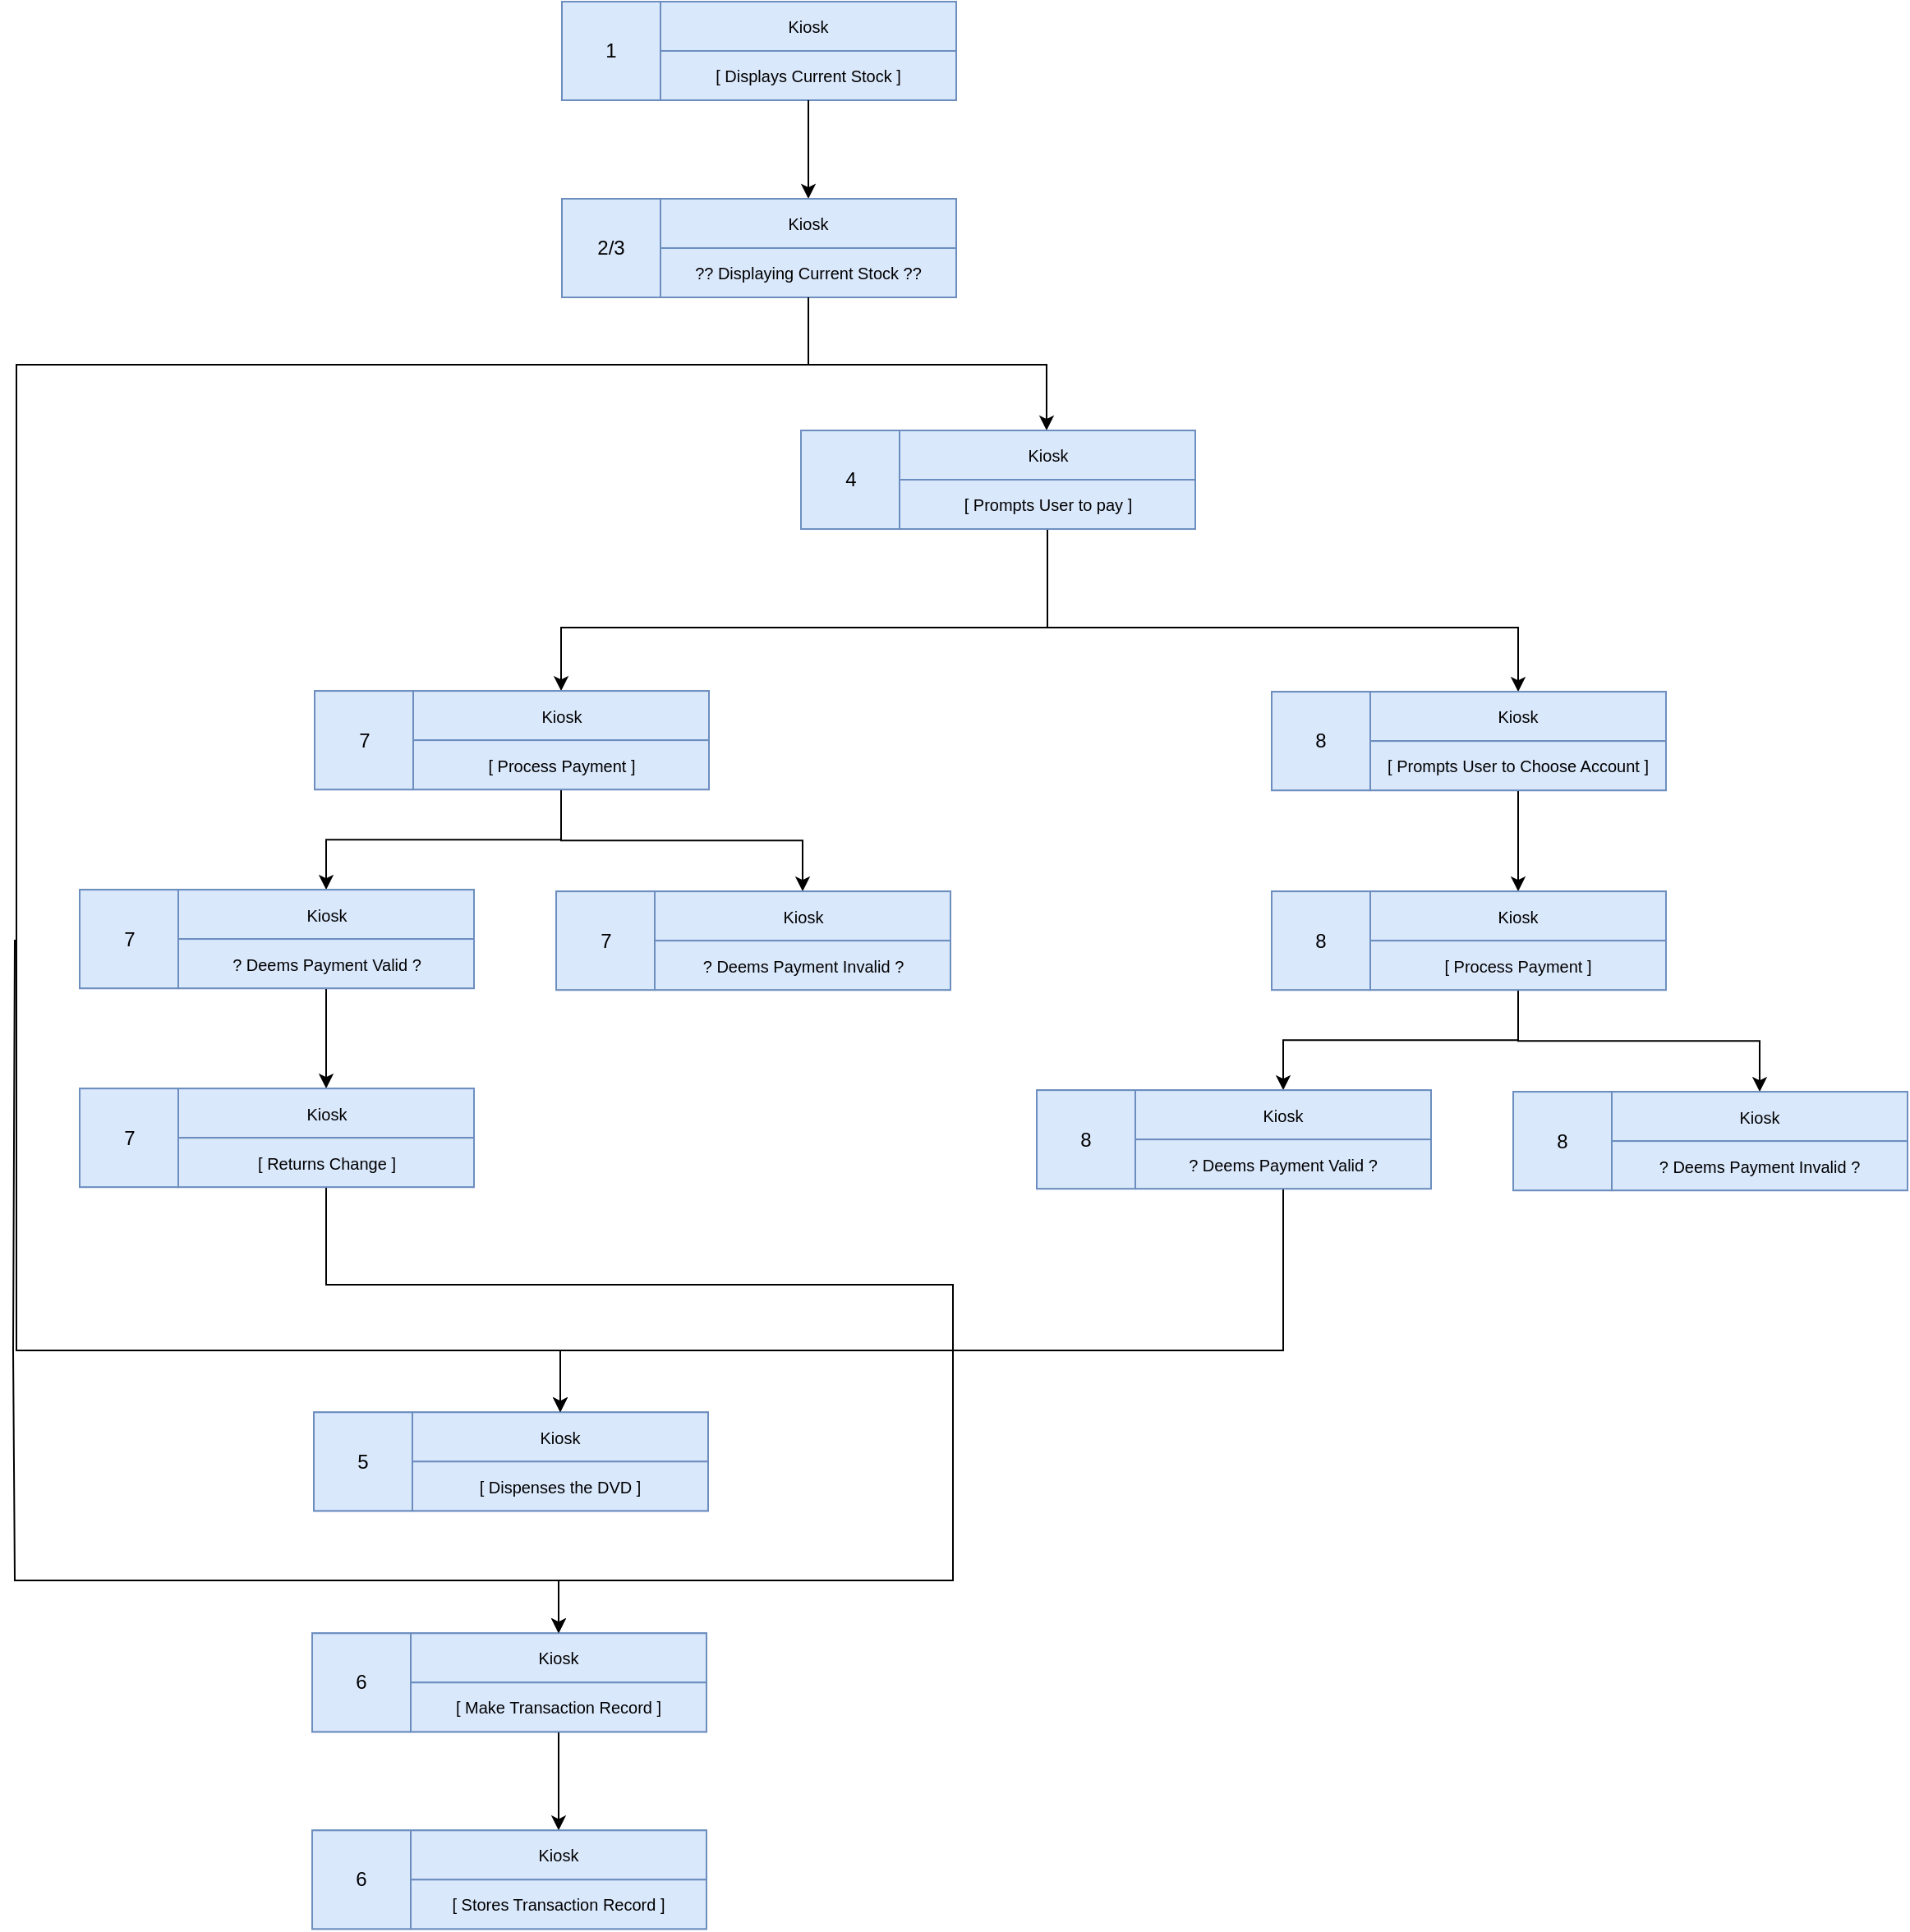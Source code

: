 <mxfile version="11.1.4" type="device"><diagram id="VW8h7AR9d6UCQnMIyFME" name="Page-1"><mxGraphModel dx="3671" dy="1494" grid="1" gridSize="10" guides="1" tooltips="1" connect="1" arrows="1" fold="1" page="1" pageScale="1" pageWidth="827" pageHeight="1169" math="0" shadow="0"><root><mxCell id="0"/><mxCell id="1" parent="0"/><mxCell id="rNA3uLsN9g1m54qxnN43-9" value="" style="rounded=0;whiteSpace=wrap;html=1;fillColor=#dae8fc;strokeColor=#6c8ebf;" parent="1" vertex="1"><mxGeometry x="293" y="59" width="240" height="60" as="geometry"/></mxCell><mxCell id="rNA3uLsN9g1m54qxnN43-10" value="1&lt;span style=&quot;font-family: &amp;#34;helvetica&amp;#34; , &amp;#34;arial&amp;#34; , sans-serif ; font-size: 0px ; white-space: nowrap&quot;&gt;%3CmxGraphModel%3E%3Croot%3E%3CmxCell%20id%3D%220%22%2F%3E%3CmxCell%20id%3D%221%22%20parent%3D%220%22%2F%3E%3CmxCell%20id%3D%222%22%20value%3D%22%22%20style%3D%22rounded%3D0%3BwhiteSpace%3Dwrap%3Bhtml%3D1%3B%22%20vertex%3D%221%22%20parent%3D%221%22%3E%3CmxGeometry%20x%3D%22140%22%20y%3D%22110%22%20width%3D%22180%22%20height%3D%2230%22%20as%3D%22geometry%22%2F%3E%3C%2FmxCell%3E%3C%2Froot%3E%3C%2FmxGraphModel%3E&lt;/span&gt;" style="rounded=0;whiteSpace=wrap;html=1;fillColor=#dae8fc;strokeColor=#6c8ebf;" parent="1" vertex="1"><mxGeometry x="293" y="59" width="60" height="60" as="geometry"/></mxCell><mxCell id="rNA3uLsN9g1m54qxnN43-11" value="Kiosk" style="rounded=0;whiteSpace=wrap;html=1;fontSize=10;fillColor=#dae8fc;strokeColor=#6c8ebf;" parent="1" vertex="1"><mxGeometry x="353" y="59" width="180" height="30" as="geometry"/></mxCell><mxCell id="rNA3uLsN9g1m54qxnN43-12" value="[ Displays Current Stock ]" style="rounded=0;whiteSpace=wrap;html=1;fontSize=10;fillColor=#dae8fc;strokeColor=#6c8ebf;" parent="1" vertex="1"><mxGeometry x="353" y="89" width="180" height="30" as="geometry"/></mxCell><mxCell id="ObKCHX8aBYEaE3utjzhv-15" style="edgeStyle=orthogonalEdgeStyle;rounded=0;jumpStyle=arc;orthogonalLoop=1;jettySize=auto;html=1;exitX=0.5;exitY=1;exitDx=0;exitDy=0;entryX=0.5;entryY=0;entryDx=0;entryDy=0;fillColor=#1ba1e2;strokeColor=#000000;" parent="1" source="rNA3uLsN9g1m54qxnN43-12" target="ObKCHX8aBYEaE3utjzhv-12" edge="1"><mxGeometry relative="1" as="geometry"/></mxCell><mxCell id="ObKCHX8aBYEaE3utjzhv-10" value="" style="rounded=0;whiteSpace=wrap;html=1;fillColor=#dae8fc;strokeColor=#6c8ebf;" parent="1" vertex="1"><mxGeometry x="293" y="179" width="240" height="60" as="geometry"/></mxCell><mxCell id="ObKCHX8aBYEaE3utjzhv-11" value="2/3" style="rounded=0;whiteSpace=wrap;html=1;fillColor=#dae8fc;strokeColor=#6c8ebf;" parent="1" vertex="1"><mxGeometry x="293" y="179" width="60" height="60" as="geometry"/></mxCell><mxCell id="ObKCHX8aBYEaE3utjzhv-12" value="Kiosk" style="rounded=0;whiteSpace=wrap;html=1;fontSize=10;fillColor=#dae8fc;strokeColor=#6c8ebf;" parent="1" vertex="1"><mxGeometry x="353" y="179" width="180" height="30" as="geometry"/></mxCell><mxCell id="ObKCHX8aBYEaE3utjzhv-14" value="?? Displaying Current Stock ??" style="rounded=0;whiteSpace=wrap;html=1;fontSize=10;fillColor=#dae8fc;strokeColor=#6c8ebf;" parent="1" vertex="1"><mxGeometry x="353" y="209" width="180" height="30" as="geometry"/></mxCell><mxCell id="ObKCHX8aBYEaE3utjzhv-32" style="edgeStyle=orthogonalEdgeStyle;rounded=0;jumpStyle=arc;orthogonalLoop=1;jettySize=auto;html=1;exitX=0.5;exitY=1;exitDx=0;exitDy=0;fillColor=#1ba1e2;strokeColor=#000000;" parent="1" source="ObKCHX8aBYEaE3utjzhv-14" edge="1"><mxGeometry relative="1" as="geometry"><mxPoint x="443" y="358.667" as="sourcePoint"/><mxPoint x="588" y="320" as="targetPoint"/><Array as="points"><mxPoint x="443" y="280"/><mxPoint x="588" y="280"/></Array></mxGeometry></mxCell><mxCell id="ObKCHX8aBYEaE3utjzhv-36" value="" style="rounded=0;whiteSpace=wrap;html=1;fillColor=#dae8fc;strokeColor=#6c8ebf;" parent="1" vertex="1"><mxGeometry x="438.5" y="320.017" width="240" height="60" as="geometry"/></mxCell><mxCell id="ObKCHX8aBYEaE3utjzhv-37" value="4" style="rounded=0;whiteSpace=wrap;html=1;fillColor=#dae8fc;strokeColor=#6c8ebf;" parent="1" vertex="1"><mxGeometry x="438.5" y="320.017" width="60" height="60" as="geometry"/></mxCell><mxCell id="ObKCHX8aBYEaE3utjzhv-38" value="Kiosk" style="rounded=0;whiteSpace=wrap;html=1;fontSize=10;fillColor=#dae8fc;strokeColor=#6c8ebf;" parent="1" vertex="1"><mxGeometry x="498.5" y="320.017" width="180" height="30" as="geometry"/></mxCell><mxCell id="ObKCHX8aBYEaE3utjzhv-39" style="edgeStyle=orthogonalEdgeStyle;rounded=0;orthogonalLoop=1;jettySize=auto;html=1;exitX=0.5;exitY=1;exitDx=0;exitDy=0;entryX=0.5;entryY=0;entryDx=0;entryDy=0;fontSize=10;fillColor=#d5e8d4;strokeColor=#000000;" parent="1" source="ObKCHX8aBYEaE3utjzhv-41" target="ObKCHX8aBYEaE3utjzhv-67" edge="1"><mxGeometry relative="1" as="geometry"><mxPoint x="443.833" y="780.333" as="targetPoint"/><Array as="points"><mxPoint x="589" y="440"/><mxPoint x="292" y="440"/></Array></mxGeometry></mxCell><mxCell id="ObKCHX8aBYEaE3utjzhv-40" style="edgeStyle=orthogonalEdgeStyle;rounded=0;orthogonalLoop=1;jettySize=auto;html=1;exitX=0.5;exitY=1;exitDx=0;exitDy=0;entryX=0.5;entryY=0;entryDx=0;entryDy=0;fontSize=10;fillColor=#d5e8d4;strokeColor=#000000;" parent="1" source="ObKCHX8aBYEaE3utjzhv-41" target="ObKCHX8aBYEaE3utjzhv-97" edge="1"><mxGeometry relative="1" as="geometry"><mxPoint x="733.833" y="781.167" as="targetPoint"/><Array as="points"><mxPoint x="589" y="440"/><mxPoint x="875" y="440"/></Array></mxGeometry></mxCell><mxCell id="ObKCHX8aBYEaE3utjzhv-41" value="[ Prompts User to pay ]" style="rounded=0;whiteSpace=wrap;html=1;fontSize=10;fillColor=#dae8fc;strokeColor=#6c8ebf;" parent="1" vertex="1"><mxGeometry x="498.5" y="350.017" width="180" height="30" as="geometry"/></mxCell><mxCell id="ObKCHX8aBYEaE3utjzhv-65" value="" style="rounded=0;whiteSpace=wrap;html=1;fillColor=#dae8fc;strokeColor=#6c8ebf;" parent="1" vertex="1"><mxGeometry x="142.5" y="478.571" width="240" height="60" as="geometry"/></mxCell><mxCell id="ObKCHX8aBYEaE3utjzhv-66" value="7" style="rounded=0;whiteSpace=wrap;html=1;fillColor=#dae8fc;strokeColor=#6c8ebf;" parent="1" vertex="1"><mxGeometry x="142.5" y="478.571" width="60" height="60" as="geometry"/></mxCell><mxCell id="ObKCHX8aBYEaE3utjzhv-67" value="Kiosk" style="rounded=0;whiteSpace=wrap;html=1;fontSize=10;fillColor=#dae8fc;strokeColor=#6c8ebf;" parent="1" vertex="1"><mxGeometry x="202.5" y="478.571" width="180" height="30" as="geometry"/></mxCell><mxCell id="ObKCHX8aBYEaE3utjzhv-68" style="edgeStyle=orthogonalEdgeStyle;rounded=0;orthogonalLoop=1;jettySize=auto;html=1;exitX=0.5;exitY=1;exitDx=0;exitDy=0;entryX=0.5;entryY=0;entryDx=0;entryDy=0;fontSize=10;fillColor=#f8cecc;strokeColor=#000000;" parent="1" source="ObKCHX8aBYEaE3utjzhv-70" target="ObKCHX8aBYEaE3utjzhv-78" edge="1"><mxGeometry relative="1" as="geometry"/></mxCell><mxCell id="ObKCHX8aBYEaE3utjzhv-69" style="edgeStyle=orthogonalEdgeStyle;rounded=0;orthogonalLoop=1;jettySize=auto;html=1;exitX=0.5;exitY=1;exitDx=0;exitDy=0;entryX=0.5;entryY=0;entryDx=0;entryDy=0;fontSize=10;fillColor=#f8cecc;strokeColor=#000000;" parent="1" source="ObKCHX8aBYEaE3utjzhv-70" target="ObKCHX8aBYEaE3utjzhv-73" edge="1"><mxGeometry relative="1" as="geometry"/></mxCell><mxCell id="ObKCHX8aBYEaE3utjzhv-70" value="[ Process Payment ]" style="rounded=0;whiteSpace=wrap;html=1;fontSize=10;fillColor=#dae8fc;strokeColor=#6c8ebf;" parent="1" vertex="1"><mxGeometry x="202.5" y="508.571" width="180" height="30" as="geometry"/></mxCell><mxCell id="ObKCHX8aBYEaE3utjzhv-71" value="" style="rounded=0;whiteSpace=wrap;html=1;fillColor=#dae8fc;strokeColor=#6c8ebf;" parent="1" vertex="1"><mxGeometry x="-0.5" y="599.571" width="240" height="60" as="geometry"/></mxCell><mxCell id="ObKCHX8aBYEaE3utjzhv-72" value="7" style="rounded=0;whiteSpace=wrap;html=1;fillColor=#dae8fc;strokeColor=#6c8ebf;" parent="1" vertex="1"><mxGeometry x="-0.5" y="599.571" width="60" height="60" as="geometry"/></mxCell><mxCell id="ObKCHX8aBYEaE3utjzhv-73" value="Kiosk" style="rounded=0;whiteSpace=wrap;html=1;fontSize=10;fillColor=#dae8fc;strokeColor=#6c8ebf;" parent="1" vertex="1"><mxGeometry x="59.5" y="599.571" width="180" height="30" as="geometry"/></mxCell><mxCell id="ObKCHX8aBYEaE3utjzhv-74" style="edgeStyle=orthogonalEdgeStyle;rounded=0;orthogonalLoop=1;jettySize=auto;html=1;exitX=0.5;exitY=1;exitDx=0;exitDy=0;fontSize=10;fillColor=#f8cecc;strokeColor=#000000;" parent="1" source="ObKCHX8aBYEaE3utjzhv-75" target="ObKCHX8aBYEaE3utjzhv-87" edge="1"><mxGeometry relative="1" as="geometry"/></mxCell><mxCell id="ObKCHX8aBYEaE3utjzhv-75" value="? Deems Payment Valid ?" style="rounded=0;whiteSpace=wrap;html=1;fontSize=10;fillColor=#dae8fc;strokeColor=#6c8ebf;" parent="1" vertex="1"><mxGeometry x="59.5" y="629.571" width="180" height="30" as="geometry"/></mxCell><mxCell id="ObKCHX8aBYEaE3utjzhv-76" value="" style="rounded=0;whiteSpace=wrap;html=1;fillColor=#dae8fc;strokeColor=#6c8ebf;" parent="1" vertex="1"><mxGeometry x="289.5" y="600.571" width="240" height="60" as="geometry"/></mxCell><mxCell id="ObKCHX8aBYEaE3utjzhv-77" value="7" style="rounded=0;whiteSpace=wrap;html=1;fillColor=#dae8fc;strokeColor=#6c8ebf;" parent="1" vertex="1"><mxGeometry x="289.5" y="600.571" width="60" height="60" as="geometry"/></mxCell><mxCell id="ObKCHX8aBYEaE3utjzhv-78" value="Kiosk" style="rounded=0;whiteSpace=wrap;html=1;fontSize=10;fillColor=#dae8fc;strokeColor=#6c8ebf;" parent="1" vertex="1"><mxGeometry x="349.5" y="600.571" width="180" height="30" as="geometry"/></mxCell><mxCell id="ObKCHX8aBYEaE3utjzhv-80" value="? Deems Payment Invalid ?" style="rounded=0;whiteSpace=wrap;html=1;fontSize=10;fillColor=#dae8fc;strokeColor=#6c8ebf;" parent="1" vertex="1"><mxGeometry x="349.5" y="630.571" width="180" height="30" as="geometry"/></mxCell><mxCell id="ObKCHX8aBYEaE3utjzhv-85" value="" style="rounded=0;whiteSpace=wrap;html=1;fillColor=#dae8fc;strokeColor=#6c8ebf;" parent="1" vertex="1"><mxGeometry x="-0.5" y="720.571" width="240" height="60" as="geometry"/></mxCell><mxCell id="ObKCHX8aBYEaE3utjzhv-86" value="7" style="rounded=0;whiteSpace=wrap;html=1;fillColor=#dae8fc;strokeColor=#6c8ebf;" parent="1" vertex="1"><mxGeometry x="-0.5" y="720.571" width="60" height="60" as="geometry"/></mxCell><mxCell id="ObKCHX8aBYEaE3utjzhv-87" value="Kiosk" style="rounded=0;whiteSpace=wrap;html=1;fontSize=10;fillColor=#dae8fc;strokeColor=#6c8ebf;" parent="1" vertex="1"><mxGeometry x="59.5" y="720.571" width="180" height="30" as="geometry"/></mxCell><mxCell id="ObKCHX8aBYEaE3utjzhv-88" style="edgeStyle=orthogonalEdgeStyle;rounded=0;orthogonalLoop=1;jettySize=auto;html=1;exitX=0.5;exitY=1;exitDx=0;exitDy=0;entryX=0.5;entryY=0;entryDx=0;entryDy=0;fontSize=10;strokeColor=#000000;" parent="1" source="ObKCHX8aBYEaE3utjzhv-89" target="ObKCHX8aBYEaE3utjzhv-170" edge="1"><mxGeometry relative="1" as="geometry"><mxPoint x="149.412" y="1503.353" as="targetPoint"/><Array as="points"><mxPoint x="149" y="840"/><mxPoint x="531" y="840"/><mxPoint x="531" y="1020"/><mxPoint x="291" y="1020"/></Array></mxGeometry></mxCell><mxCell id="ObKCHX8aBYEaE3utjzhv-89" value="[ Returns Change ]" style="rounded=0;whiteSpace=wrap;html=1;fontSize=10;fillColor=#dae8fc;strokeColor=#6c8ebf;" parent="1" vertex="1"><mxGeometry x="59.5" y="750.571" width="180" height="30" as="geometry"/></mxCell><mxCell id="ObKCHX8aBYEaE3utjzhv-95" value="" style="rounded=0;whiteSpace=wrap;html=1;fillColor=#dae8fc;strokeColor=#6c8ebf;" parent="1" vertex="1"><mxGeometry x="725" y="479.071" width="240" height="60" as="geometry"/></mxCell><mxCell id="ObKCHX8aBYEaE3utjzhv-96" value="8" style="rounded=0;whiteSpace=wrap;html=1;fillColor=#dae8fc;strokeColor=#6c8ebf;" parent="1" vertex="1"><mxGeometry x="725" y="479.071" width="60" height="60" as="geometry"/></mxCell><mxCell id="ObKCHX8aBYEaE3utjzhv-97" value="Kiosk" style="rounded=0;whiteSpace=wrap;html=1;fontSize=10;fillColor=#dae8fc;strokeColor=#6c8ebf;" parent="1" vertex="1"><mxGeometry x="785" y="479.071" width="180" height="30" as="geometry"/></mxCell><mxCell id="ObKCHX8aBYEaE3utjzhv-98" style="edgeStyle=orthogonalEdgeStyle;rounded=0;orthogonalLoop=1;jettySize=auto;html=1;exitX=0.5;exitY=1;exitDx=0;exitDy=0;fontSize=10;fillColor=#e1d5e7;strokeColor=#000000;" parent="1" source="ObKCHX8aBYEaE3utjzhv-100" target="ObKCHX8aBYEaE3utjzhv-123" edge="1"><mxGeometry relative="1" as="geometry"><mxPoint x="729.667" y="598.738" as="targetPoint"/></mxGeometry></mxCell><mxCell id="ObKCHX8aBYEaE3utjzhv-100" value="[ Prompts User to Choose Account ]" style="rounded=0;whiteSpace=wrap;html=1;fontSize=10;fillColor=#dae8fc;strokeColor=#6c8ebf;" parent="1" vertex="1"><mxGeometry x="785" y="509.071" width="180" height="30" as="geometry"/></mxCell><mxCell id="ObKCHX8aBYEaE3utjzhv-121" value="" style="rounded=0;whiteSpace=wrap;html=1;fillColor=#dae8fc;strokeColor=#6c8ebf;" parent="1" vertex="1"><mxGeometry x="725" y="600.571" width="240" height="60" as="geometry"/></mxCell><mxCell id="ObKCHX8aBYEaE3utjzhv-122" value="8" style="rounded=0;whiteSpace=wrap;html=1;fillColor=#dae8fc;strokeColor=#6c8ebf;" parent="1" vertex="1"><mxGeometry x="725" y="600.571" width="60" height="60" as="geometry"/></mxCell><mxCell id="ObKCHX8aBYEaE3utjzhv-123" value="Kiosk" style="rounded=0;whiteSpace=wrap;html=1;fontSize=10;fillColor=#dae8fc;strokeColor=#6c8ebf;" parent="1" vertex="1"><mxGeometry x="785" y="600.571" width="180" height="30" as="geometry"/></mxCell><mxCell id="ObKCHX8aBYEaE3utjzhv-124" style="edgeStyle=orthogonalEdgeStyle;rounded=0;orthogonalLoop=1;jettySize=auto;html=1;exitX=0.5;exitY=1;exitDx=0;exitDy=0;entryX=0.5;entryY=0;entryDx=0;entryDy=0;fontSize=10;fillColor=#e1d5e7;strokeColor=#000000;" parent="1" source="ObKCHX8aBYEaE3utjzhv-126" target="ObKCHX8aBYEaE3utjzhv-134" edge="1"><mxGeometry relative="1" as="geometry"/></mxCell><mxCell id="ObKCHX8aBYEaE3utjzhv-125" style="edgeStyle=orthogonalEdgeStyle;rounded=0;orthogonalLoop=1;jettySize=auto;html=1;exitX=0.5;exitY=1;exitDx=0;exitDy=0;entryX=0.5;entryY=0;entryDx=0;entryDy=0;fontSize=10;fillColor=#e1d5e7;strokeColor=#000000;" parent="1" source="ObKCHX8aBYEaE3utjzhv-126" target="ObKCHX8aBYEaE3utjzhv-129" edge="1"><mxGeometry relative="1" as="geometry"/></mxCell><mxCell id="ObKCHX8aBYEaE3utjzhv-126" value="[ Process Payment ]" style="rounded=0;whiteSpace=wrap;html=1;fontSize=10;fillColor=#dae8fc;strokeColor=#6c8ebf;" parent="1" vertex="1"><mxGeometry x="785" y="630.571" width="180" height="30" as="geometry"/></mxCell><mxCell id="ObKCHX8aBYEaE3utjzhv-127" value="" style="rounded=0;whiteSpace=wrap;html=1;fillColor=#dae8fc;strokeColor=#6c8ebf;" parent="1" vertex="1"><mxGeometry x="582" y="721.571" width="240" height="60" as="geometry"/></mxCell><mxCell id="ObKCHX8aBYEaE3utjzhv-128" value="8" style="rounded=0;whiteSpace=wrap;html=1;fillColor=#dae8fc;strokeColor=#6c8ebf;" parent="1" vertex="1"><mxGeometry x="582" y="721.571" width="60" height="60" as="geometry"/></mxCell><mxCell id="ObKCHX8aBYEaE3utjzhv-129" value="Kiosk" style="rounded=0;whiteSpace=wrap;html=1;fontSize=10;fillColor=#dae8fc;strokeColor=#6c8ebf;" parent="1" vertex="1"><mxGeometry x="642" y="721.571" width="180" height="30" as="geometry"/></mxCell><mxCell id="ObKCHX8aBYEaE3utjzhv-130" style="edgeStyle=orthogonalEdgeStyle;rounded=0;orthogonalLoop=1;jettySize=auto;html=1;exitX=0.5;exitY=1;exitDx=0;exitDy=0;fontSize=10;fillColor=#e1d5e7;strokeColor=#000000;entryX=0.5;entryY=0;entryDx=0;entryDy=0;" parent="1" source="ObKCHX8aBYEaE3utjzhv-131" target="ObKCHX8aBYEaE3utjzhv-151" edge="1"><mxGeometry relative="1" as="geometry"><mxPoint x="731.765" y="1624.5" as="targetPoint"/><Array as="points"><mxPoint x="732" y="880"/><mxPoint x="292" y="880"/></Array></mxGeometry></mxCell><mxCell id="ObKCHX8aBYEaE3utjzhv-131" value="? Deems Payment Valid ?" style="rounded=0;whiteSpace=wrap;html=1;fontSize=10;fillColor=#dae8fc;strokeColor=#6c8ebf;" parent="1" vertex="1"><mxGeometry x="642" y="751.571" width="180" height="30" as="geometry"/></mxCell><mxCell id="ObKCHX8aBYEaE3utjzhv-132" value="" style="rounded=0;whiteSpace=wrap;html=1;fillColor=#dae8fc;strokeColor=#6c8ebf;" parent="1" vertex="1"><mxGeometry x="872" y="722.571" width="240" height="60" as="geometry"/></mxCell><mxCell id="ObKCHX8aBYEaE3utjzhv-133" value="8" style="rounded=0;whiteSpace=wrap;html=1;fillColor=#dae8fc;strokeColor=#6c8ebf;" parent="1" vertex="1"><mxGeometry x="872" y="722.571" width="60" height="60" as="geometry"/></mxCell><mxCell id="ObKCHX8aBYEaE3utjzhv-134" value="Kiosk" style="rounded=0;whiteSpace=wrap;html=1;fontSize=10;fillColor=#dae8fc;strokeColor=#6c8ebf;" parent="1" vertex="1"><mxGeometry x="932" y="722.571" width="180" height="30" as="geometry"/></mxCell><mxCell id="ObKCHX8aBYEaE3utjzhv-136" value="? Deems Payment Invalid ?" style="rounded=0;whiteSpace=wrap;html=1;fontSize=10;fillColor=#dae8fc;strokeColor=#6c8ebf;" parent="1" vertex="1"><mxGeometry x="932" y="752.571" width="180" height="30" as="geometry"/></mxCell><mxCell id="ObKCHX8aBYEaE3utjzhv-149" value="" style="rounded=0;whiteSpace=wrap;html=1;fillColor=#dae8fc;strokeColor=#6c8ebf;" parent="1" vertex="1"><mxGeometry x="142" y="917.647" width="240" height="60" as="geometry"/></mxCell><mxCell id="ObKCHX8aBYEaE3utjzhv-150" value="5" style="rounded=0;whiteSpace=wrap;html=1;fillColor=#dae8fc;strokeColor=#6c8ebf;" parent="1" vertex="1"><mxGeometry x="142" y="917.647" width="60" height="60" as="geometry"/></mxCell><mxCell id="ObKCHX8aBYEaE3utjzhv-151" value="Kiosk" style="rounded=0;whiteSpace=wrap;html=1;fontSize=10;fillColor=#dae8fc;strokeColor=#6c8ebf;" parent="1" vertex="1"><mxGeometry x="202" y="917.647" width="180" height="30" as="geometry"/></mxCell><mxCell id="ObKCHX8aBYEaE3utjzhv-153" value="[ Dispenses the DVD ]" style="rounded=0;whiteSpace=wrap;html=1;fontSize=10;fillColor=#dae8fc;strokeColor=#6c8ebf;" parent="1" vertex="1"><mxGeometry x="202" y="947.647" width="180" height="30" as="geometry"/></mxCell><mxCell id="ObKCHX8aBYEaE3utjzhv-168" value="" style="rounded=0;whiteSpace=wrap;html=1;fillColor=#dae8fc;strokeColor=#6c8ebf;" parent="1" vertex="1"><mxGeometry x="141" y="1052.147" width="240" height="60" as="geometry"/></mxCell><mxCell id="ObKCHX8aBYEaE3utjzhv-169" value="6" style="rounded=0;whiteSpace=wrap;html=1;fillColor=#dae8fc;strokeColor=#6c8ebf;" parent="1" vertex="1"><mxGeometry x="141" y="1052.147" width="60" height="60" as="geometry"/></mxCell><mxCell id="ObKCHX8aBYEaE3utjzhv-170" value="Kiosk" style="rounded=0;whiteSpace=wrap;html=1;fontSize=10;fillColor=#dae8fc;strokeColor=#6c8ebf;" parent="1" vertex="1"><mxGeometry x="201" y="1052.147" width="180" height="30" as="geometry"/></mxCell><mxCell id="ObKCHX8aBYEaE3utjzhv-171" style="edgeStyle=orthogonalEdgeStyle;rounded=0;orthogonalLoop=1;jettySize=auto;html=1;exitX=0.5;exitY=1;exitDx=0;exitDy=0;fontSize=10;fillColor=#fff2cc;strokeColor=#000000;" parent="1" source="ObKCHX8aBYEaE3utjzhv-172" target="ObKCHX8aBYEaE3utjzhv-185" edge="1"><mxGeometry relative="1" as="geometry"/></mxCell><mxCell id="ObKCHX8aBYEaE3utjzhv-172" value="[ Make Transaction Record ]" style="rounded=0;whiteSpace=wrap;html=1;fontSize=10;fillColor=#dae8fc;strokeColor=#6c8ebf;" parent="1" vertex="1"><mxGeometry x="201" y="1082.147" width="180" height="30" as="geometry"/></mxCell><mxCell id="ObKCHX8aBYEaE3utjzhv-183" value="" style="rounded=0;whiteSpace=wrap;html=1;fillColor=#dae8fc;strokeColor=#6c8ebf;" parent="1" vertex="1"><mxGeometry x="141" y="1172.147" width="240" height="60" as="geometry"/></mxCell><mxCell id="ObKCHX8aBYEaE3utjzhv-184" value="6" style="rounded=0;whiteSpace=wrap;html=1;fillColor=#dae8fc;strokeColor=#6c8ebf;" parent="1" vertex="1"><mxGeometry x="141" y="1172.147" width="60" height="60" as="geometry"/></mxCell><mxCell id="ObKCHX8aBYEaE3utjzhv-185" value="Kiosk" style="rounded=0;whiteSpace=wrap;html=1;fontSize=10;fillColor=#dae8fc;strokeColor=#6c8ebf;" parent="1" vertex="1"><mxGeometry x="201" y="1172.147" width="180" height="30" as="geometry"/></mxCell><mxCell id="ObKCHX8aBYEaE3utjzhv-186" value="[ Stores Transaction Record ]" style="rounded=0;whiteSpace=wrap;html=1;fontSize=10;fillColor=#dae8fc;strokeColor=#6c8ebf;" parent="1" vertex="1"><mxGeometry x="201" y="1202.147" width="180" height="30" as="geometry"/></mxCell><mxCell id="ObKCHX8aBYEaE3utjzhv-187" style="edgeStyle=orthogonalEdgeStyle;rounded=0;jumpStyle=arc;orthogonalLoop=1;jettySize=auto;html=1;fillColor=#1ba1e2;strokeColor=#000000;entryX=0.5;entryY=0;entryDx=0;entryDy=0;" parent="1" target="ObKCHX8aBYEaE3utjzhv-170" edge="1"><mxGeometry relative="1" as="geometry"><mxPoint x="-40" y="630" as="sourcePoint"/><mxPoint x="147.059" y="2106.882" as="targetPoint"/><Array as="points"><mxPoint x="-41" y="880"/><mxPoint x="-40" y="880"/><mxPoint x="-40" y="1020"/><mxPoint x="291" y="1020"/></Array></mxGeometry></mxCell><mxCell id="ObKCHX8aBYEaE3utjzhv-188" style="edgeStyle=orthogonalEdgeStyle;rounded=0;jumpStyle=arc;orthogonalLoop=1;jettySize=auto;html=1;exitX=0.5;exitY=1;exitDx=0;exitDy=0;fillColor=#1ba1e2;strokeColor=#000000;entryX=0.5;entryY=0;entryDx=0;entryDy=0;" parent="1" source="ObKCHX8aBYEaE3utjzhv-14" target="ObKCHX8aBYEaE3utjzhv-151" edge="1"><mxGeometry relative="1" as="geometry"><mxPoint x="298" y="480.333" as="sourcePoint"/><mxPoint x="147.714" y="1745.857" as="targetPoint"/><Array as="points"><mxPoint x="443" y="280"/><mxPoint x="-39" y="280"/><mxPoint x="-39" y="880"/><mxPoint x="292" y="880"/></Array></mxGeometry></mxCell></root></mxGraphModel></diagram></mxfile>